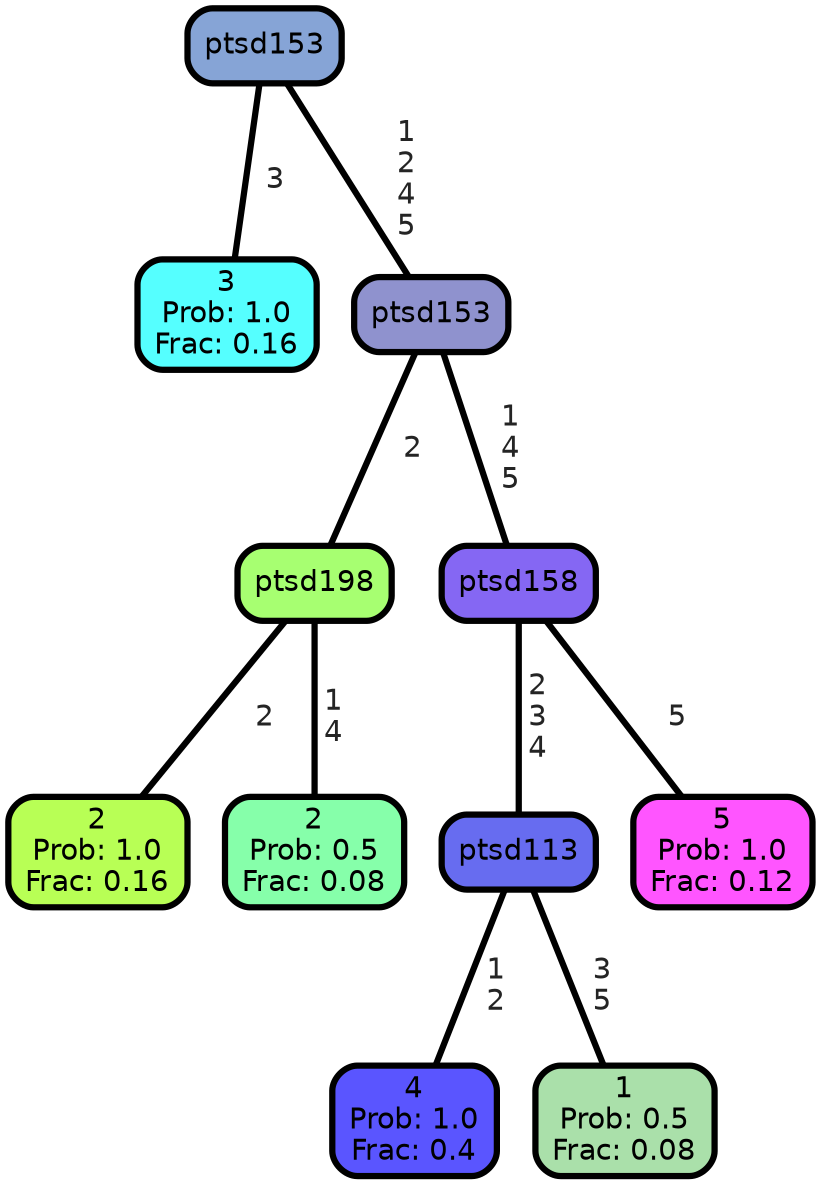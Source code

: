 graph Tree {
node [shape=box, style="filled, rounded",color="black",penwidth="3",fontcolor="black",                 fontname=helvetica] ;
graph [ranksep="0 equally", splines=straight,                 bgcolor=transparent, dpi=200] ;
edge [fontname=helvetica, fontweight=bold,fontcolor=grey14,color=black] ;
0 [label="3
Prob: 1.0
Frac: 0.16", fillcolor="#55ffff"] ;
1 [label="ptsd153", fillcolor="#86a4d6"] ;
2 [label="2
Prob: 1.0
Frac: 0.16", fillcolor="#b8ff55"] ;
3 [label="ptsd198", fillcolor="#a7ff71"] ;
4 [label="2
Prob: 0.5
Frac: 0.08", fillcolor="#86ffaa"] ;
5 [label="ptsd153", fillcolor="#8f92ce"] ;
6 [label="4
Prob: 1.0
Frac: 0.4", fillcolor="#5a55ff"] ;
7 [label="ptsd113", fillcolor="#676cf0"] ;
8 [label="1
Prob: 0.5
Frac: 0.08", fillcolor="#aae0aa"] ;
9 [label="ptsd158", fillcolor="#8567f3"] ;
10 [label="5
Prob: 1.0
Frac: 0.12", fillcolor="#ff55ff"] ;
1 -- 0 [label=" 3",penwidth=3] ;
1 -- 5 [label=" 1\n 2\n 4\n 5",penwidth=3] ;
3 -- 2 [label=" 2",penwidth=3] ;
3 -- 4 [label=" 1\n 4",penwidth=3] ;
5 -- 3 [label=" 2",penwidth=3] ;
5 -- 9 [label=" 1\n 4\n 5",penwidth=3] ;
7 -- 6 [label=" 1\n 2",penwidth=3] ;
7 -- 8 [label=" 3\n 5",penwidth=3] ;
9 -- 7 [label=" 2\n 3\n 4",penwidth=3] ;
9 -- 10 [label=" 5",penwidth=3] ;
{rank = same;}}